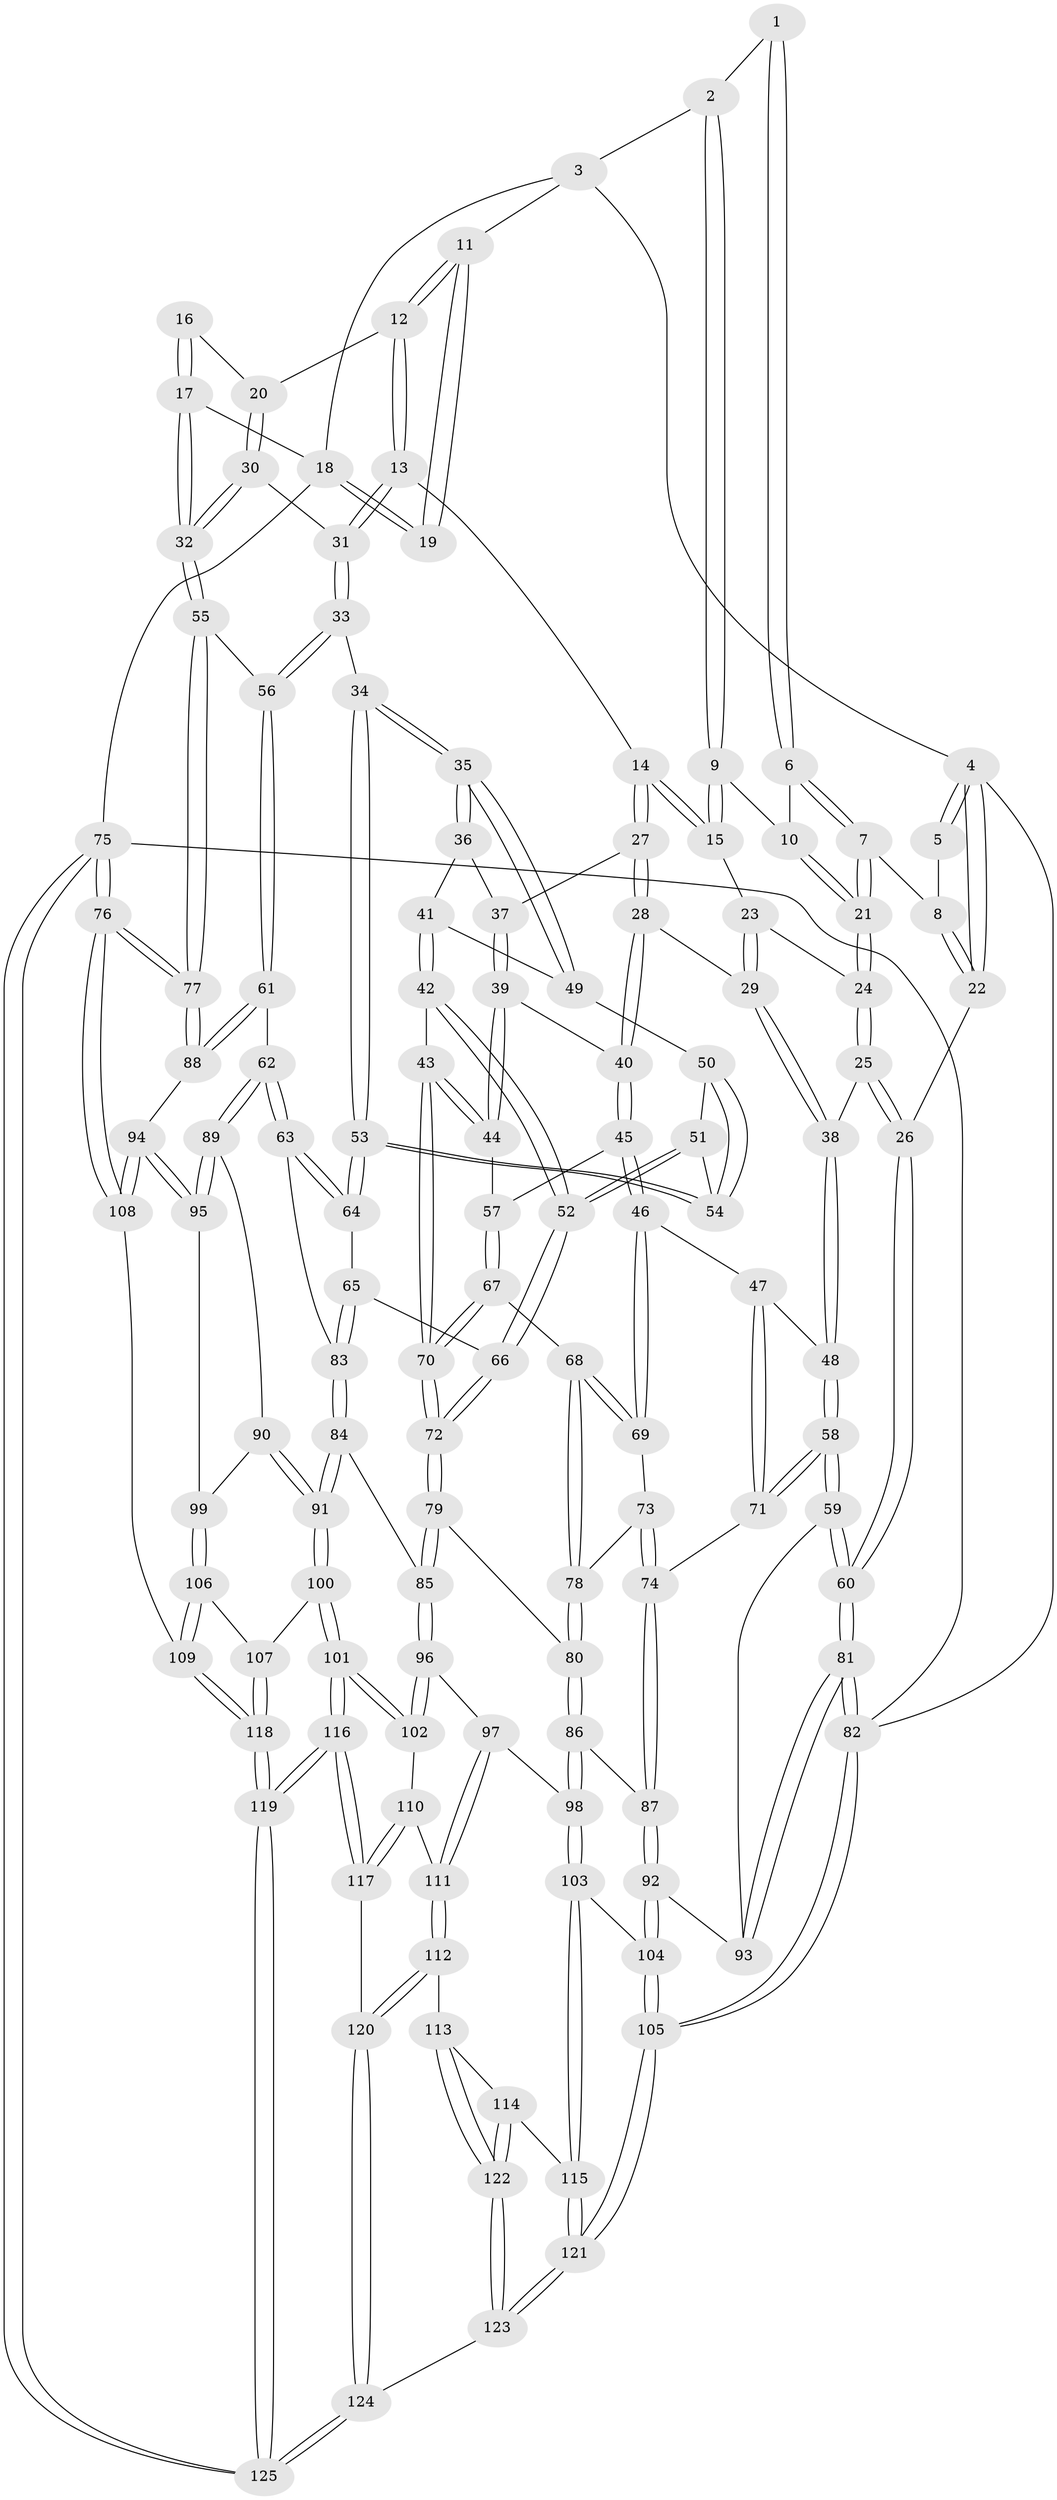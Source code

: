 // coarse degree distribution, {3: 0.6052631578947368, 4: 0.21052631578947367, 5: 0.13157894736842105, 2: 0.05263157894736842}
// Generated by graph-tools (version 1.1) at 2025/54/03/04/25 22:54:16]
// undirected, 125 vertices, 309 edges
graph export_dot {
  node [color=gray90,style=filled];
  1 [pos="+0.2510572414129952+0"];
  2 [pos="+0.3168739571639132+0"];
  3 [pos="+0.6529511069206655+0"];
  4 [pos="+0+0"];
  5 [pos="+0.03507892329805535+0"];
  6 [pos="+0.18739412430588243+0.01650253806957199"];
  7 [pos="+0.11368616640074242+0.12760630445048327"];
  8 [pos="+0.08427235376639486+0.10208099856948295"];
  9 [pos="+0.31561647234942414+0.1093027158213395"];
  10 [pos="+0.2600178828830485+0.10706018649698959"];
  11 [pos="+0.6552558986192966+0"];
  12 [pos="+0.6482416434033225+0"];
  13 [pos="+0.6044254080997707+0.09306326511494672"];
  14 [pos="+0.5400132487880035+0.15463248883183803"];
  15 [pos="+0.3289197374634129+0.12827813566561302"];
  16 [pos="+0.8754917612079518+0.10940326802063711"];
  17 [pos="+1+0.2612194232049399"];
  18 [pos="+1+0"];
  19 [pos="+0.8680399945063976+0.07358542185942832"];
  20 [pos="+0.8531114421465692+0.18572170613005876"];
  21 [pos="+0.11501960663305091+0.1298315663765746"];
  22 [pos="+0+0.10564552854916291"];
  23 [pos="+0.3274079908955546+0.132310393640322"];
  24 [pos="+0.11546772885906104+0.24411071883274885"];
  25 [pos="+0.11052399765690525+0.28533093522840236"];
  26 [pos="+0+0.3183989577550188"];
  27 [pos="+0.5273014077121634+0.21096187124886265"];
  28 [pos="+0.3308240319195584+0.31621037323195517"];
  29 [pos="+0.29301703329400075+0.2843655074408701"];
  30 [pos="+0.8462910232874898+0.2700796186295046"];
  31 [pos="+0.7968148836163584+0.29151240257511346"];
  32 [pos="+1+0.27123835223840115"];
  33 [pos="+0.7863354477711664+0.3199696942147003"];
  34 [pos="+0.6787321820599408+0.3686708498141655"];
  35 [pos="+0.6672117554457156+0.36576426578579607"];
  36 [pos="+0.5410097669547392+0.2975487837513939"];
  37 [pos="+0.5359375746625882+0.2828824497371001"];
  38 [pos="+0.1314477450254138+0.305114491702203"];
  39 [pos="+0.3855123612454229+0.3730412570943749"];
  40 [pos="+0.34393269608923666+0.3521285811025962"];
  41 [pos="+0.5312289718516077+0.34403876988833393"];
  42 [pos="+0.48720351838778553+0.4583086968147606"];
  43 [pos="+0.4847248616436821+0.4581508050313014"];
  44 [pos="+0.4546474793323873+0.44680846877514635"];
  45 [pos="+0.29190002308102625+0.4505179915693781"];
  46 [pos="+0.2268415791662488+0.47001578843730435"];
  47 [pos="+0.19912738136747768+0.4580076553525073"];
  48 [pos="+0.14345307599441479+0.3903950251561485"];
  49 [pos="+0.5984177706008562+0.41035365457002765"];
  50 [pos="+0.5970893878664816+0.4141975181671256"];
  51 [pos="+0.5674827477264086+0.43645128370437763"];
  52 [pos="+0.49454106202638+0.46528962238261573"];
  53 [pos="+0.6571092482321452+0.47373140191452456"];
  54 [pos="+0.6208827715440944+0.44704959693491264"];
  55 [pos="+1+0.4612851773745868"];
  56 [pos="+0.8470986264931967+0.5421292578933019"];
  57 [pos="+0.3442365332151112+0.4910187549071742"];
  58 [pos="+0+0.5790694958908839"];
  59 [pos="+0+0.5811593158751345"];
  60 [pos="+0+0.5753428021893952"];
  61 [pos="+0.8182451142146697+0.5782652482427606"];
  62 [pos="+0.7770120101881711+0.6026150618231139"];
  63 [pos="+0.7280786118452058+0.5817718686924794"];
  64 [pos="+0.6619572099641536+0.5435270428698966"];
  65 [pos="+0.5541029704248849+0.546806030822222"];
  66 [pos="+0.5468723442649323+0.5442915873148414"];
  67 [pos="+0.3564591307448197+0.5657564153220741"];
  68 [pos="+0.31517899454620996+0.5797489903582848"];
  69 [pos="+0.238618042775539+0.5235633972174912"];
  70 [pos="+0.378268937608899+0.5768535801305358"];
  71 [pos="+0.07890242688133689+0.6202187155175553"];
  72 [pos="+0.43027788791840915+0.646416167186376"];
  73 [pos="+0.21470663085560127+0.58654335559153"];
  74 [pos="+0.07937238969264322+0.6205772449696828"];
  75 [pos="+1+1"];
  76 [pos="+1+1"];
  77 [pos="+1+0.7690374899165602"];
  78 [pos="+0.26968981788802915+0.6510584931216878"];
  79 [pos="+0.42684560808192734+0.683516642051876"];
  80 [pos="+0.2698816999740921+0.6825333934338754"];
  81 [pos="+0+1"];
  82 [pos="+0+1"];
  83 [pos="+0.5666219766597113+0.682040977044061"];
  84 [pos="+0.5527351233021446+0.740191259068712"];
  85 [pos="+0.43152856800959427+0.6936773749147509"];
  86 [pos="+0.23042030677481654+0.7325103258750618"];
  87 [pos="+0.1384438938702835+0.709208018858939"];
  88 [pos="+0.9542925227403284+0.7139622282278031"];
  89 [pos="+0.7606377192102941+0.6716007996686146"];
  90 [pos="+0.7109513235747993+0.7192591918755933"];
  91 [pos="+0.5878495286859767+0.7830354040188382"];
  92 [pos="+0.08858678796836142+0.7923916375517698"];
  93 [pos="+0.0597232124732121+0.7932866611656457"];
  94 [pos="+0.8634762178092741+0.8257806088475665"];
  95 [pos="+0.8336063321907006+0.7924871757228591"];
  96 [pos="+0.39133308125340244+0.7923208358054645"];
  97 [pos="+0.3062451509133875+0.8226690960880226"];
  98 [pos="+0.2685330946528554+0.8250314116086455"];
  99 [pos="+0.7310816175411844+0.8428382077774463"];
  100 [pos="+0.5848815303529413+0.8038122770336042"];
  101 [pos="+0.5514610584196173+0.8519807259996182"];
  102 [pos="+0.45685758743579336+0.8629199141000075"];
  103 [pos="+0.2367310051944246+0.8868220479080391"];
  104 [pos="+0.11228180295893782+0.8591768432254504"];
  105 [pos="+0+1"];
  106 [pos="+0.7220657405945083+0.8800331116062255"];
  107 [pos="+0.6983649140064329+0.8874402131860981"];
  108 [pos="+0.8930414944806698+0.9167326933610133"];
  109 [pos="+0.8000692924407641+0.9074216371922517"];
  110 [pos="+0.4447056640065508+0.8844284437678145"];
  111 [pos="+0.393636006708104+0.9206253472456329"];
  112 [pos="+0.3859093749461654+0.9378658473258251"];
  113 [pos="+0.34697787913823874+0.9586577685223829"];
  114 [pos="+0.2529274835115156+0.9105795011485481"];
  115 [pos="+0.2381134655928285+0.9024380979448916"];
  116 [pos="+0.5708892389337635+0.973816738178085"];
  117 [pos="+0.4698197737954493+0.9628275639117349"];
  118 [pos="+0.6445166049945571+1"];
  119 [pos="+0.6284369436370706+1"];
  120 [pos="+0.4354719117552753+0.9907928778175996"];
  121 [pos="+0.053271807893851324+1"];
  122 [pos="+0.347040629370742+1"];
  123 [pos="+0.353327618501975+1"];
  124 [pos="+0.40628111218471974+1"];
  125 [pos="+0.651081019761848+1"];
  1 -- 2;
  1 -- 6;
  1 -- 6;
  2 -- 3;
  2 -- 9;
  2 -- 9;
  3 -- 4;
  3 -- 11;
  3 -- 18;
  4 -- 5;
  4 -- 5;
  4 -- 22;
  4 -- 22;
  4 -- 82;
  5 -- 8;
  6 -- 7;
  6 -- 7;
  6 -- 10;
  7 -- 8;
  7 -- 21;
  7 -- 21;
  8 -- 22;
  8 -- 22;
  9 -- 10;
  9 -- 15;
  9 -- 15;
  10 -- 21;
  10 -- 21;
  11 -- 12;
  11 -- 12;
  11 -- 19;
  11 -- 19;
  12 -- 13;
  12 -- 13;
  12 -- 20;
  13 -- 14;
  13 -- 31;
  13 -- 31;
  14 -- 15;
  14 -- 15;
  14 -- 27;
  14 -- 27;
  15 -- 23;
  16 -- 17;
  16 -- 17;
  16 -- 20;
  17 -- 18;
  17 -- 32;
  17 -- 32;
  18 -- 19;
  18 -- 19;
  18 -- 75;
  20 -- 30;
  20 -- 30;
  21 -- 24;
  21 -- 24;
  22 -- 26;
  23 -- 24;
  23 -- 29;
  23 -- 29;
  24 -- 25;
  24 -- 25;
  25 -- 26;
  25 -- 26;
  25 -- 38;
  26 -- 60;
  26 -- 60;
  27 -- 28;
  27 -- 28;
  27 -- 37;
  28 -- 29;
  28 -- 40;
  28 -- 40;
  29 -- 38;
  29 -- 38;
  30 -- 31;
  30 -- 32;
  30 -- 32;
  31 -- 33;
  31 -- 33;
  32 -- 55;
  32 -- 55;
  33 -- 34;
  33 -- 56;
  33 -- 56;
  34 -- 35;
  34 -- 35;
  34 -- 53;
  34 -- 53;
  35 -- 36;
  35 -- 36;
  35 -- 49;
  35 -- 49;
  36 -- 37;
  36 -- 41;
  37 -- 39;
  37 -- 39;
  38 -- 48;
  38 -- 48;
  39 -- 40;
  39 -- 44;
  39 -- 44;
  40 -- 45;
  40 -- 45;
  41 -- 42;
  41 -- 42;
  41 -- 49;
  42 -- 43;
  42 -- 52;
  42 -- 52;
  43 -- 44;
  43 -- 44;
  43 -- 70;
  43 -- 70;
  44 -- 57;
  45 -- 46;
  45 -- 46;
  45 -- 57;
  46 -- 47;
  46 -- 69;
  46 -- 69;
  47 -- 48;
  47 -- 71;
  47 -- 71;
  48 -- 58;
  48 -- 58;
  49 -- 50;
  50 -- 51;
  50 -- 54;
  50 -- 54;
  51 -- 52;
  51 -- 52;
  51 -- 54;
  52 -- 66;
  52 -- 66;
  53 -- 54;
  53 -- 54;
  53 -- 64;
  53 -- 64;
  55 -- 56;
  55 -- 77;
  55 -- 77;
  56 -- 61;
  56 -- 61;
  57 -- 67;
  57 -- 67;
  58 -- 59;
  58 -- 59;
  58 -- 71;
  58 -- 71;
  59 -- 60;
  59 -- 60;
  59 -- 93;
  60 -- 81;
  60 -- 81;
  61 -- 62;
  61 -- 88;
  61 -- 88;
  62 -- 63;
  62 -- 63;
  62 -- 89;
  62 -- 89;
  63 -- 64;
  63 -- 64;
  63 -- 83;
  64 -- 65;
  65 -- 66;
  65 -- 83;
  65 -- 83;
  66 -- 72;
  66 -- 72;
  67 -- 68;
  67 -- 70;
  67 -- 70;
  68 -- 69;
  68 -- 69;
  68 -- 78;
  68 -- 78;
  69 -- 73;
  70 -- 72;
  70 -- 72;
  71 -- 74;
  72 -- 79;
  72 -- 79;
  73 -- 74;
  73 -- 74;
  73 -- 78;
  74 -- 87;
  74 -- 87;
  75 -- 76;
  75 -- 76;
  75 -- 125;
  75 -- 125;
  75 -- 82;
  76 -- 77;
  76 -- 77;
  76 -- 108;
  76 -- 108;
  77 -- 88;
  77 -- 88;
  78 -- 80;
  78 -- 80;
  79 -- 80;
  79 -- 85;
  79 -- 85;
  80 -- 86;
  80 -- 86;
  81 -- 82;
  81 -- 82;
  81 -- 93;
  81 -- 93;
  82 -- 105;
  82 -- 105;
  83 -- 84;
  83 -- 84;
  84 -- 85;
  84 -- 91;
  84 -- 91;
  85 -- 96;
  85 -- 96;
  86 -- 87;
  86 -- 98;
  86 -- 98;
  87 -- 92;
  87 -- 92;
  88 -- 94;
  89 -- 90;
  89 -- 95;
  89 -- 95;
  90 -- 91;
  90 -- 91;
  90 -- 99;
  91 -- 100;
  91 -- 100;
  92 -- 93;
  92 -- 104;
  92 -- 104;
  94 -- 95;
  94 -- 95;
  94 -- 108;
  94 -- 108;
  95 -- 99;
  96 -- 97;
  96 -- 102;
  96 -- 102;
  97 -- 98;
  97 -- 111;
  97 -- 111;
  98 -- 103;
  98 -- 103;
  99 -- 106;
  99 -- 106;
  100 -- 101;
  100 -- 101;
  100 -- 107;
  101 -- 102;
  101 -- 102;
  101 -- 116;
  101 -- 116;
  102 -- 110;
  103 -- 104;
  103 -- 115;
  103 -- 115;
  104 -- 105;
  104 -- 105;
  105 -- 121;
  105 -- 121;
  106 -- 107;
  106 -- 109;
  106 -- 109;
  107 -- 118;
  107 -- 118;
  108 -- 109;
  109 -- 118;
  109 -- 118;
  110 -- 111;
  110 -- 117;
  110 -- 117;
  111 -- 112;
  111 -- 112;
  112 -- 113;
  112 -- 120;
  112 -- 120;
  113 -- 114;
  113 -- 122;
  113 -- 122;
  114 -- 115;
  114 -- 122;
  114 -- 122;
  115 -- 121;
  115 -- 121;
  116 -- 117;
  116 -- 117;
  116 -- 119;
  116 -- 119;
  117 -- 120;
  118 -- 119;
  118 -- 119;
  119 -- 125;
  119 -- 125;
  120 -- 124;
  120 -- 124;
  121 -- 123;
  121 -- 123;
  122 -- 123;
  122 -- 123;
  123 -- 124;
  124 -- 125;
  124 -- 125;
}

